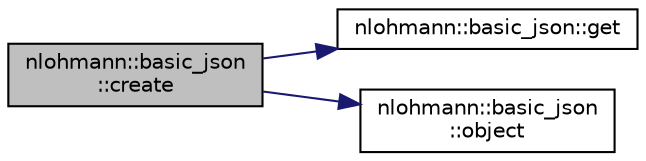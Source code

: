 digraph "nlohmann::basic_json::create"
{
 // LATEX_PDF_SIZE
  edge [fontname="Helvetica",fontsize="10",labelfontname="Helvetica",labelfontsize="10"];
  node [fontname="Helvetica",fontsize="10",shape=record];
  rankdir="LR";
  Node1 [label="nlohmann::basic_json\l::create",height=0.2,width=0.4,color="black", fillcolor="grey75", style="filled", fontcolor="black",tooltip="helper for exception-safe object creation"];
  Node1 -> Node2 [color="midnightblue",fontsize="10",style="solid",fontname="Helvetica"];
  Node2 [label="nlohmann::basic_json::get",height=0.2,width=0.4,color="black", fillcolor="white", style="filled",URL="$classnlohmann_1_1basic__json.html#a0c42bdda2432e4027f4b63ef20ae74e6",tooltip="get special-case overload"];
  Node1 -> Node3 [color="midnightblue",fontsize="10",style="solid",fontname="Helvetica"];
  Node3 [label="nlohmann::basic_json\l::object",height=0.2,width=0.4,color="black", fillcolor="white", style="filled",URL="$classnlohmann_1_1basic__json.html#a9a4df356e05415438fadf8a15e583903",tooltip="explicitly create an object from an initializer list"];
}
